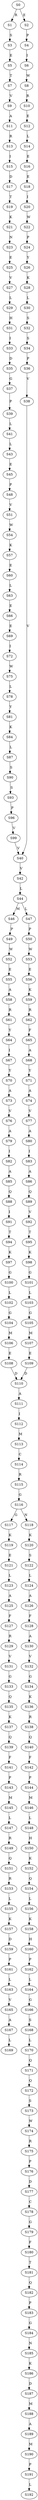 strict digraph  {
	S0 -> S1 [ label = R ];
	S0 -> S2 [ label = E ];
	S1 -> S3 [ label = S ];
	S2 -> S4 [ label = P ];
	S3 -> S5 [ label = E ];
	S4 -> S6 [ label = I ];
	S5 -> S7 [ label = T ];
	S6 -> S8 [ label = W ];
	S7 -> S9 [ label = V ];
	S8 -> S10 [ label = R ];
	S9 -> S11 [ label = A ];
	S10 -> S12 [ label = E ];
	S11 -> S13 [ label = R ];
	S12 -> S14 [ label = L ];
	S13 -> S15 [ label = I ];
	S14 -> S16 [ label = E ];
	S15 -> S17 [ label = D ];
	S16 -> S18 [ label = E ];
	S17 -> S19 [ label = T ];
	S18 -> S20 [ label = I ];
	S19 -> S21 [ label = K ];
	S20 -> S22 [ label = W ];
	S21 -> S23 [ label = N ];
	S22 -> S24 [ label = P ];
	S23 -> S25 [ label = E ];
	S24 -> S26 [ label = Y ];
	S25 -> S27 [ label = V ];
	S26 -> S28 [ label = K ];
	S27 -> S29 [ label = L ];
	S28 -> S30 [ label = L ];
	S29 -> S31 [ label = H ];
	S30 -> S32 [ label = S ];
	S31 -> S33 [ label = I ];
	S32 -> S34 [ label = S ];
	S33 -> S35 [ label = D ];
	S34 -> S36 [ label = P ];
	S35 -> S37 [ label = G ];
	S36 -> S38 [ label = V ];
	S37 -> S39 [ label = P ];
	S38 -> S40 [ label = V ];
	S39 -> S41 [ label = L ];
	S40 -> S42 [ label = V ];
	S41 -> S43 [ label = L ];
	S42 -> S44 [ label = L ];
	S43 -> S45 [ label = E ];
	S44 -> S46 [ label = M ];
	S44 -> S47 [ label = L ];
	S45 -> S48 [ label = P ];
	S46 -> S49 [ label = P ];
	S47 -> S50 [ label = P ];
	S48 -> S51 [ label = V ];
	S49 -> S52 [ label = W ];
	S50 -> S53 [ label = W ];
	S51 -> S54 [ label = W ];
	S52 -> S55 [ label = E ];
	S53 -> S56 [ label = E ];
	S54 -> S57 [ label = K ];
	S55 -> S58 [ label = A ];
	S56 -> S59 [ label = K ];
	S57 -> S60 [ label = E ];
	S58 -> S61 [ label = R ];
	S59 -> S62 [ label = R ];
	S60 -> S63 [ label = L ];
	S61 -> S64 [ label = Y ];
	S62 -> S65 [ label = F ];
	S63 -> S66 [ label = E ];
	S64 -> S67 [ label = I ];
	S65 -> S68 [ label = A ];
	S66 -> S69 [ label = E ];
	S67 -> S70 [ label = Y ];
	S68 -> S71 [ label = Y ];
	S69 -> S72 [ label = I ];
	S70 -> S73 [ label = A ];
	S71 -> S74 [ label = A ];
	S72 -> S75 [ label = W ];
	S73 -> S76 [ label = V ];
	S74 -> S77 [ label = V ];
	S75 -> S78 [ label = L ];
	S76 -> S79 [ label = A ];
	S77 -> S80 [ label = A ];
	S78 -> S81 [ label = Y ];
	S79 -> S82 [ label = I ];
	S80 -> S83 [ label = I ];
	S81 -> S84 [ label = K ];
	S82 -> S85 [ label = A ];
	S83 -> S86 [ label = A ];
	S84 -> S87 [ label = L ];
	S85 -> S88 [ label = Q ];
	S86 -> S89 [ label = Q ];
	S87 -> S90 [ label = S ];
	S88 -> S91 [ label = I ];
	S89 -> S92 [ label = V ];
	S90 -> S93 [ label = S ];
	S91 -> S94 [ label = T ];
	S92 -> S95 [ label = T ];
	S93 -> S96 [ label = P ];
	S94 -> S97 [ label = K ];
	S95 -> S98 [ label = K ];
	S96 -> S99 [ label = V ];
	S97 -> S100 [ label = G ];
	S98 -> S101 [ label = G ];
	S99 -> S40 [ label = V ];
	S100 -> S102 [ label = L ];
	S101 -> S103 [ label = L ];
	S102 -> S104 [ label = G ];
	S103 -> S105 [ label = G ];
	S104 -> S106 [ label = M ];
	S105 -> S107 [ label = M ];
	S106 -> S108 [ label = E ];
	S107 -> S109 [ label = E ];
	S108 -> S110 [ label = D ];
	S109 -> S110 [ label = D ];
	S110 -> S111 [ label = A ];
	S111 -> S112 [ label = I ];
	S112 -> S113 [ label = M ];
	S113 -> S114 [ label = C ];
	S114 -> S115 [ label = R ];
	S115 -> S116 [ label = G ];
	S116 -> S117 [ label = G ];
	S116 -> S118 [ label = N ];
	S117 -> S119 [ label = K ];
	S118 -> S120 [ label = K ];
	S119 -> S121 [ label = E ];
	S120 -> S122 [ label = S ];
	S121 -> S123 [ label = L ];
	S122 -> S124 [ label = L ];
	S123 -> S125 [ label = A ];
	S124 -> S126 [ label = A ];
	S125 -> S127 [ label = F ];
	S126 -> S128 [ label = F ];
	S127 -> S129 [ label = R ];
	S128 -> S130 [ label = A ];
	S129 -> S131 [ label = V ];
	S130 -> S132 [ label = V ];
	S131 -> S133 [ label = G ];
	S132 -> S134 [ label = G ];
	S133 -> S135 [ label = Q ];
	S134 -> S136 [ label = K ];
	S135 -> S137 [ label = K ];
	S136 -> S138 [ label = R ];
	S137 -> S139 [ label = Q ];
	S138 -> S140 [ label = Q ];
	S139 -> S141 [ label = F ];
	S140 -> S142 [ label = F ];
	S141 -> S143 [ label = P ];
	S142 -> S144 [ label = P ];
	S143 -> S145 [ label = M ];
	S144 -> S146 [ label = M ];
	S145 -> S147 [ label = L ];
	S146 -> S148 [ label = L ];
	S147 -> S149 [ label = R ];
	S148 -> S150 [ label = H ];
	S149 -> S151 [ label = Q ];
	S150 -> S152 [ label = K ];
	S151 -> S153 [ label = R ];
	S152 -> S154 [ label = Q ];
	S153 -> S155 [ label = L ];
	S154 -> S156 [ label = L ];
	S155 -> S157 [ label = K ];
	S156 -> S158 [ label = K ];
	S157 -> S159 [ label = D ];
	S158 -> S160 [ label = H ];
	S159 -> S161 [ label = P ];
	S160 -> S162 [ label = P ];
	S161 -> S163 [ label = L ];
	S162 -> S164 [ label = L ];
	S163 -> S165 [ label = V ];
	S164 -> S166 [ label = G ];
	S165 -> S167 [ label = A ];
	S166 -> S168 [ label = S ];
	S167 -> S169 [ label = L ];
	S168 -> S170 [ label = L ];
	S170 -> S171 [ label = Q ];
	S171 -> S172 [ label = Q ];
	S172 -> S173 [ label = S ];
	S173 -> S174 [ label = W ];
	S174 -> S175 [ label = R ];
	S175 -> S176 [ label = P ];
	S176 -> S177 [ label = D ];
	S177 -> S178 [ label = C ];
	S178 -> S179 [ label = G ];
	S179 -> S180 [ label = F ];
	S180 -> S181 [ label = T ];
	S181 -> S182 [ label = Q ];
	S182 -> S183 [ label = P ];
	S183 -> S184 [ label = G ];
	S184 -> S185 [ label = N ];
	S185 -> S186 [ label = K ];
	S186 -> S187 [ label = D ];
	S187 -> S188 [ label = M ];
	S188 -> S189 [ label = A ];
	S189 -> S190 [ label = M ];
	S190 -> S191 [ label = P ];
	S191 -> S192 [ label = L ];
}

